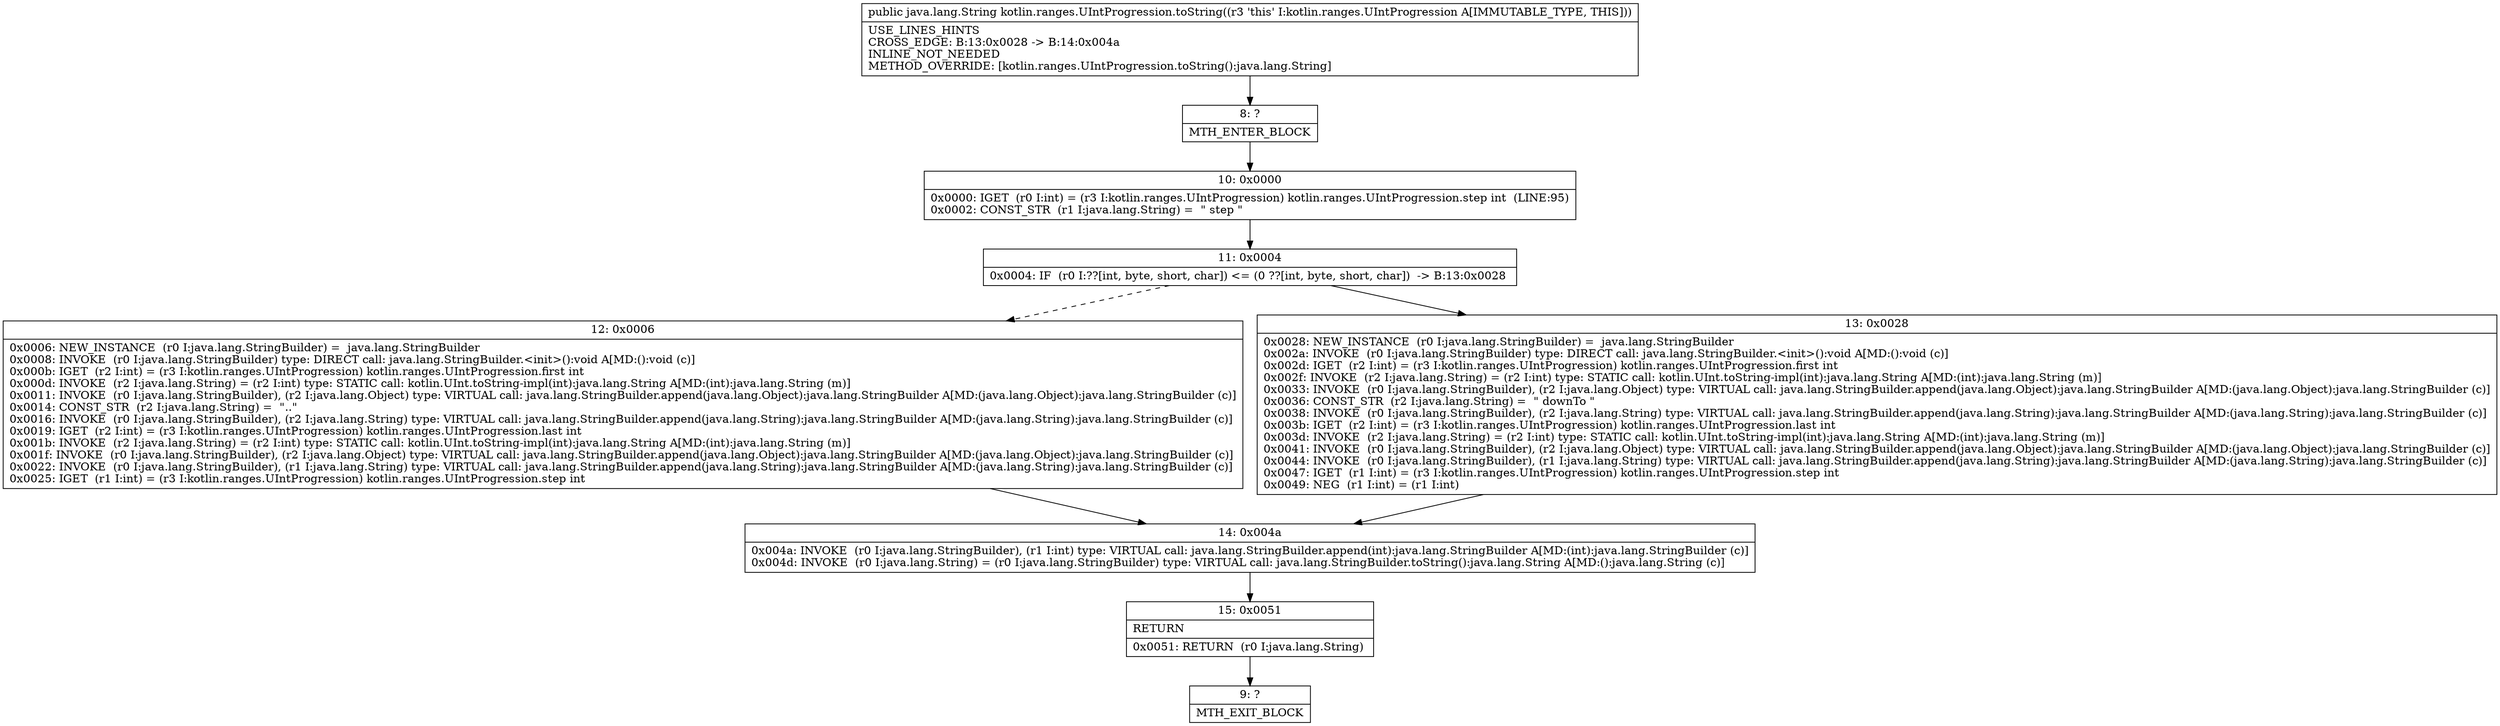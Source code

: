 digraph "CFG forkotlin.ranges.UIntProgression.toString()Ljava\/lang\/String;" {
Node_8 [shape=record,label="{8\:\ ?|MTH_ENTER_BLOCK\l}"];
Node_10 [shape=record,label="{10\:\ 0x0000|0x0000: IGET  (r0 I:int) = (r3 I:kotlin.ranges.UIntProgression) kotlin.ranges.UIntProgression.step int  (LINE:95)\l0x0002: CONST_STR  (r1 I:java.lang.String) =  \" step \" \l}"];
Node_11 [shape=record,label="{11\:\ 0x0004|0x0004: IF  (r0 I:??[int, byte, short, char]) \<= (0 ??[int, byte, short, char])  \-\> B:13:0x0028 \l}"];
Node_12 [shape=record,label="{12\:\ 0x0006|0x0006: NEW_INSTANCE  (r0 I:java.lang.StringBuilder) =  java.lang.StringBuilder \l0x0008: INVOKE  (r0 I:java.lang.StringBuilder) type: DIRECT call: java.lang.StringBuilder.\<init\>():void A[MD:():void (c)]\l0x000b: IGET  (r2 I:int) = (r3 I:kotlin.ranges.UIntProgression) kotlin.ranges.UIntProgression.first int \l0x000d: INVOKE  (r2 I:java.lang.String) = (r2 I:int) type: STATIC call: kotlin.UInt.toString\-impl(int):java.lang.String A[MD:(int):java.lang.String (m)]\l0x0011: INVOKE  (r0 I:java.lang.StringBuilder), (r2 I:java.lang.Object) type: VIRTUAL call: java.lang.StringBuilder.append(java.lang.Object):java.lang.StringBuilder A[MD:(java.lang.Object):java.lang.StringBuilder (c)]\l0x0014: CONST_STR  (r2 I:java.lang.String) =  \"..\" \l0x0016: INVOKE  (r0 I:java.lang.StringBuilder), (r2 I:java.lang.String) type: VIRTUAL call: java.lang.StringBuilder.append(java.lang.String):java.lang.StringBuilder A[MD:(java.lang.String):java.lang.StringBuilder (c)]\l0x0019: IGET  (r2 I:int) = (r3 I:kotlin.ranges.UIntProgression) kotlin.ranges.UIntProgression.last int \l0x001b: INVOKE  (r2 I:java.lang.String) = (r2 I:int) type: STATIC call: kotlin.UInt.toString\-impl(int):java.lang.String A[MD:(int):java.lang.String (m)]\l0x001f: INVOKE  (r0 I:java.lang.StringBuilder), (r2 I:java.lang.Object) type: VIRTUAL call: java.lang.StringBuilder.append(java.lang.Object):java.lang.StringBuilder A[MD:(java.lang.Object):java.lang.StringBuilder (c)]\l0x0022: INVOKE  (r0 I:java.lang.StringBuilder), (r1 I:java.lang.String) type: VIRTUAL call: java.lang.StringBuilder.append(java.lang.String):java.lang.StringBuilder A[MD:(java.lang.String):java.lang.StringBuilder (c)]\l0x0025: IGET  (r1 I:int) = (r3 I:kotlin.ranges.UIntProgression) kotlin.ranges.UIntProgression.step int \l}"];
Node_14 [shape=record,label="{14\:\ 0x004a|0x004a: INVOKE  (r0 I:java.lang.StringBuilder), (r1 I:int) type: VIRTUAL call: java.lang.StringBuilder.append(int):java.lang.StringBuilder A[MD:(int):java.lang.StringBuilder (c)]\l0x004d: INVOKE  (r0 I:java.lang.String) = (r0 I:java.lang.StringBuilder) type: VIRTUAL call: java.lang.StringBuilder.toString():java.lang.String A[MD:():java.lang.String (c)]\l}"];
Node_15 [shape=record,label="{15\:\ 0x0051|RETURN\l|0x0051: RETURN  (r0 I:java.lang.String) \l}"];
Node_9 [shape=record,label="{9\:\ ?|MTH_EXIT_BLOCK\l}"];
Node_13 [shape=record,label="{13\:\ 0x0028|0x0028: NEW_INSTANCE  (r0 I:java.lang.StringBuilder) =  java.lang.StringBuilder \l0x002a: INVOKE  (r0 I:java.lang.StringBuilder) type: DIRECT call: java.lang.StringBuilder.\<init\>():void A[MD:():void (c)]\l0x002d: IGET  (r2 I:int) = (r3 I:kotlin.ranges.UIntProgression) kotlin.ranges.UIntProgression.first int \l0x002f: INVOKE  (r2 I:java.lang.String) = (r2 I:int) type: STATIC call: kotlin.UInt.toString\-impl(int):java.lang.String A[MD:(int):java.lang.String (m)]\l0x0033: INVOKE  (r0 I:java.lang.StringBuilder), (r2 I:java.lang.Object) type: VIRTUAL call: java.lang.StringBuilder.append(java.lang.Object):java.lang.StringBuilder A[MD:(java.lang.Object):java.lang.StringBuilder (c)]\l0x0036: CONST_STR  (r2 I:java.lang.String) =  \" downTo \" \l0x0038: INVOKE  (r0 I:java.lang.StringBuilder), (r2 I:java.lang.String) type: VIRTUAL call: java.lang.StringBuilder.append(java.lang.String):java.lang.StringBuilder A[MD:(java.lang.String):java.lang.StringBuilder (c)]\l0x003b: IGET  (r2 I:int) = (r3 I:kotlin.ranges.UIntProgression) kotlin.ranges.UIntProgression.last int \l0x003d: INVOKE  (r2 I:java.lang.String) = (r2 I:int) type: STATIC call: kotlin.UInt.toString\-impl(int):java.lang.String A[MD:(int):java.lang.String (m)]\l0x0041: INVOKE  (r0 I:java.lang.StringBuilder), (r2 I:java.lang.Object) type: VIRTUAL call: java.lang.StringBuilder.append(java.lang.Object):java.lang.StringBuilder A[MD:(java.lang.Object):java.lang.StringBuilder (c)]\l0x0044: INVOKE  (r0 I:java.lang.StringBuilder), (r1 I:java.lang.String) type: VIRTUAL call: java.lang.StringBuilder.append(java.lang.String):java.lang.StringBuilder A[MD:(java.lang.String):java.lang.StringBuilder (c)]\l0x0047: IGET  (r1 I:int) = (r3 I:kotlin.ranges.UIntProgression) kotlin.ranges.UIntProgression.step int \l0x0049: NEG  (r1 I:int) = (r1 I:int) \l}"];
MethodNode[shape=record,label="{public java.lang.String kotlin.ranges.UIntProgression.toString((r3 'this' I:kotlin.ranges.UIntProgression A[IMMUTABLE_TYPE, THIS]))  | USE_LINES_HINTS\lCROSS_EDGE: B:13:0x0028 \-\> B:14:0x004a\lINLINE_NOT_NEEDED\lMETHOD_OVERRIDE: [kotlin.ranges.UIntProgression.toString():java.lang.String]\l}"];
MethodNode -> Node_8;Node_8 -> Node_10;
Node_10 -> Node_11;
Node_11 -> Node_12[style=dashed];
Node_11 -> Node_13;
Node_12 -> Node_14;
Node_14 -> Node_15;
Node_15 -> Node_9;
Node_13 -> Node_14;
}

